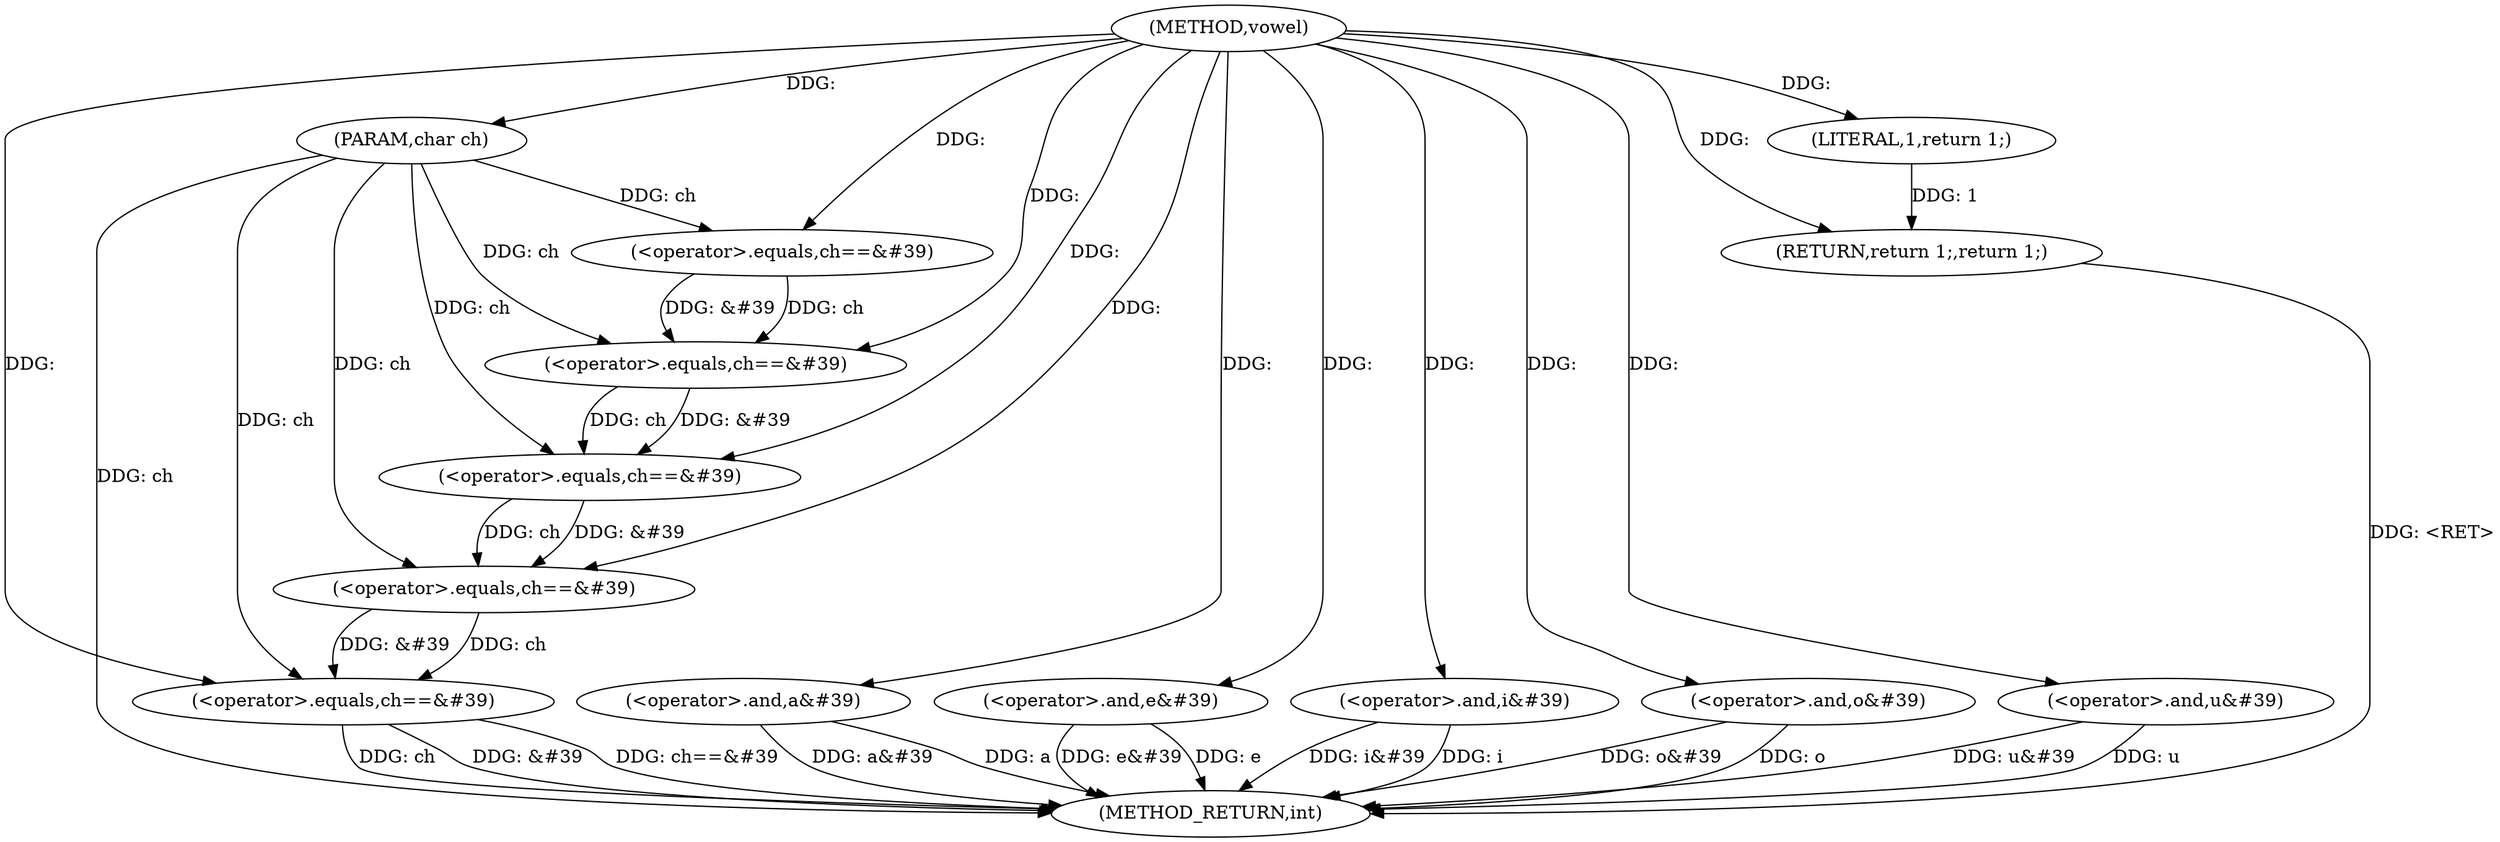 digraph "vowel" {  
"1000255" [label = "(METHOD,vowel)" ]
"1000297" [label = "(METHOD_RETURN,int)" ]
"1000256" [label = "(PARAM,char ch)" ]
"1000258" [label = "(<operator>.equals,ch==&#39)" ]
"1000262" [label = "(<operator>.and,a&#39)" ]
"1000265" [label = "(<operator>.equals,ch==&#39)" ]
"1000269" [label = "(<operator>.and,e&#39)" ]
"1000272" [label = "(<operator>.equals,ch==&#39)" ]
"1000276" [label = "(<operator>.and,i&#39)" ]
"1000279" [label = "(<operator>.equals,ch==&#39)" ]
"1000283" [label = "(<operator>.and,o&#39)" ]
"1000286" [label = "(<operator>.equals,ch==&#39)" ]
"1000290" [label = "(<operator>.and,u&#39)" ]
"1000293" [label = "(RETURN,return 1;,return 1;)" ]
"1000294" [label = "(LITERAL,1,return 1;)" ]
  "1000256" -> "1000297"  [ label = "DDG: ch"] 
  "1000262" -> "1000297"  [ label = "DDG: a&#39"] 
  "1000269" -> "1000297"  [ label = "DDG: e&#39"] 
  "1000276" -> "1000297"  [ label = "DDG: i&#39"] 
  "1000283" -> "1000297"  [ label = "DDG: o&#39"] 
  "1000286" -> "1000297"  [ label = "DDG: ch"] 
  "1000286" -> "1000297"  [ label = "DDG: &#39"] 
  "1000286" -> "1000297"  [ label = "DDG: ch==&#39"] 
  "1000290" -> "1000297"  [ label = "DDG: u&#39"] 
  "1000293" -> "1000297"  [ label = "DDG: <RET>"] 
  "1000290" -> "1000297"  [ label = "DDG: u"] 
  "1000283" -> "1000297"  [ label = "DDG: o"] 
  "1000276" -> "1000297"  [ label = "DDG: i"] 
  "1000262" -> "1000297"  [ label = "DDG: a"] 
  "1000269" -> "1000297"  [ label = "DDG: e"] 
  "1000255" -> "1000256"  [ label = "DDG: "] 
  "1000294" -> "1000293"  [ label = "DDG: 1"] 
  "1000255" -> "1000293"  [ label = "DDG: "] 
  "1000256" -> "1000258"  [ label = "DDG: ch"] 
  "1000255" -> "1000258"  [ label = "DDG: "] 
  "1000255" -> "1000262"  [ label = "DDG: "] 
  "1000258" -> "1000265"  [ label = "DDG: ch"] 
  "1000256" -> "1000265"  [ label = "DDG: ch"] 
  "1000255" -> "1000265"  [ label = "DDG: "] 
  "1000258" -> "1000265"  [ label = "DDG: &#39"] 
  "1000255" -> "1000269"  [ label = "DDG: "] 
  "1000265" -> "1000272"  [ label = "DDG: ch"] 
  "1000256" -> "1000272"  [ label = "DDG: ch"] 
  "1000255" -> "1000272"  [ label = "DDG: "] 
  "1000265" -> "1000272"  [ label = "DDG: &#39"] 
  "1000255" -> "1000276"  [ label = "DDG: "] 
  "1000272" -> "1000279"  [ label = "DDG: ch"] 
  "1000256" -> "1000279"  [ label = "DDG: ch"] 
  "1000255" -> "1000279"  [ label = "DDG: "] 
  "1000272" -> "1000279"  [ label = "DDG: &#39"] 
  "1000255" -> "1000283"  [ label = "DDG: "] 
  "1000279" -> "1000286"  [ label = "DDG: ch"] 
  "1000256" -> "1000286"  [ label = "DDG: ch"] 
  "1000255" -> "1000286"  [ label = "DDG: "] 
  "1000279" -> "1000286"  [ label = "DDG: &#39"] 
  "1000255" -> "1000290"  [ label = "DDG: "] 
  "1000255" -> "1000294"  [ label = "DDG: "] 
}
